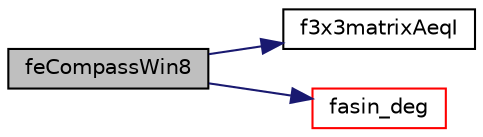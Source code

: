 digraph "feCompassWin8"
{
  edge [fontname="Helvetica",fontsize="10",labelfontname="Helvetica",labelfontsize="10"];
  node [fontname="Helvetica",fontsize="10",shape=record];
  rankdir="LR";
  Node115 [label="feCompassWin8",height=0.2,width=0.4,color="black", fillcolor="grey75", style="filled", fontcolor="black"];
  Node115 -> Node116 [color="midnightblue",fontsize="10",style="solid",fontname="Helvetica"];
  Node116 [label="f3x3matrixAeqI",height=0.2,width=0.4,color="black", fillcolor="white", style="filled",URL="$matrix_8c.html#a54f510d9d257d6063412a9ed5adddd6f",tooltip="function sets the 3x3 matrix A to the identity matrix "];
  Node115 -> Node117 [color="midnightblue",fontsize="10",style="solid",fontname="Helvetica"];
  Node117 [label="fasin_deg",height=0.2,width=0.4,color="red", fillcolor="white", style="filled",URL="$approximations_8c.html#a956336cb9e7270c6cfbf667b1075c063"];
}
